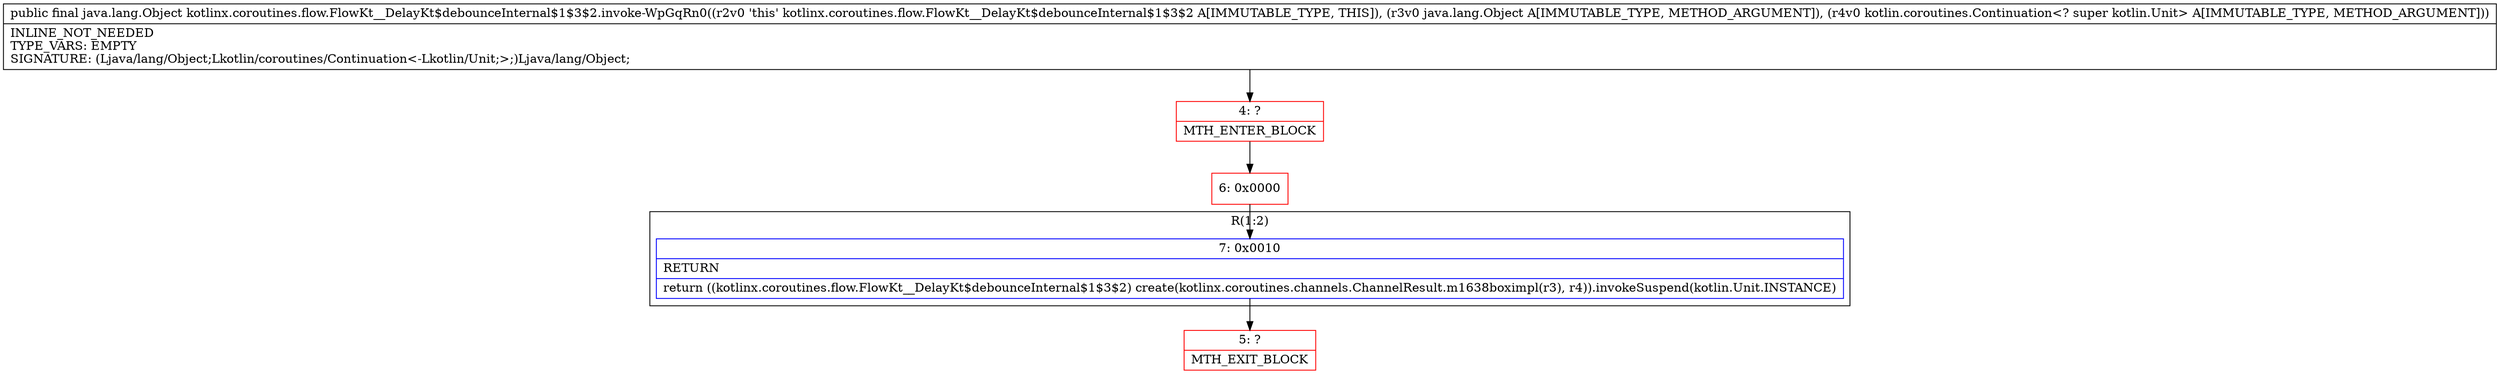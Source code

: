digraph "CFG forkotlinx.coroutines.flow.FlowKt__DelayKt$debounceInternal$1$3$2.invoke\-WpGqRn0(Ljava\/lang\/Object;Lkotlin\/coroutines\/Continuation;)Ljava\/lang\/Object;" {
subgraph cluster_Region_1223058656 {
label = "R(1:2)";
node [shape=record,color=blue];
Node_7 [shape=record,label="{7\:\ 0x0010|RETURN\l|return ((kotlinx.coroutines.flow.FlowKt__DelayKt$debounceInternal$1$3$2) create(kotlinx.coroutines.channels.ChannelResult.m1638boximpl(r3), r4)).invokeSuspend(kotlin.Unit.INSTANCE)\l}"];
}
Node_4 [shape=record,color=red,label="{4\:\ ?|MTH_ENTER_BLOCK\l}"];
Node_6 [shape=record,color=red,label="{6\:\ 0x0000}"];
Node_5 [shape=record,color=red,label="{5\:\ ?|MTH_EXIT_BLOCK\l}"];
MethodNode[shape=record,label="{public final java.lang.Object kotlinx.coroutines.flow.FlowKt__DelayKt$debounceInternal$1$3$2.invoke\-WpGqRn0((r2v0 'this' kotlinx.coroutines.flow.FlowKt__DelayKt$debounceInternal$1$3$2 A[IMMUTABLE_TYPE, THIS]), (r3v0 java.lang.Object A[IMMUTABLE_TYPE, METHOD_ARGUMENT]), (r4v0 kotlin.coroutines.Continuation\<? super kotlin.Unit\> A[IMMUTABLE_TYPE, METHOD_ARGUMENT]))  | INLINE_NOT_NEEDED\lTYPE_VARS: EMPTY\lSIGNATURE: (Ljava\/lang\/Object;Lkotlin\/coroutines\/Continuation\<\-Lkotlin\/Unit;\>;)Ljava\/lang\/Object;\l}"];
MethodNode -> Node_4;Node_7 -> Node_5;
Node_4 -> Node_6;
Node_6 -> Node_7;
}

